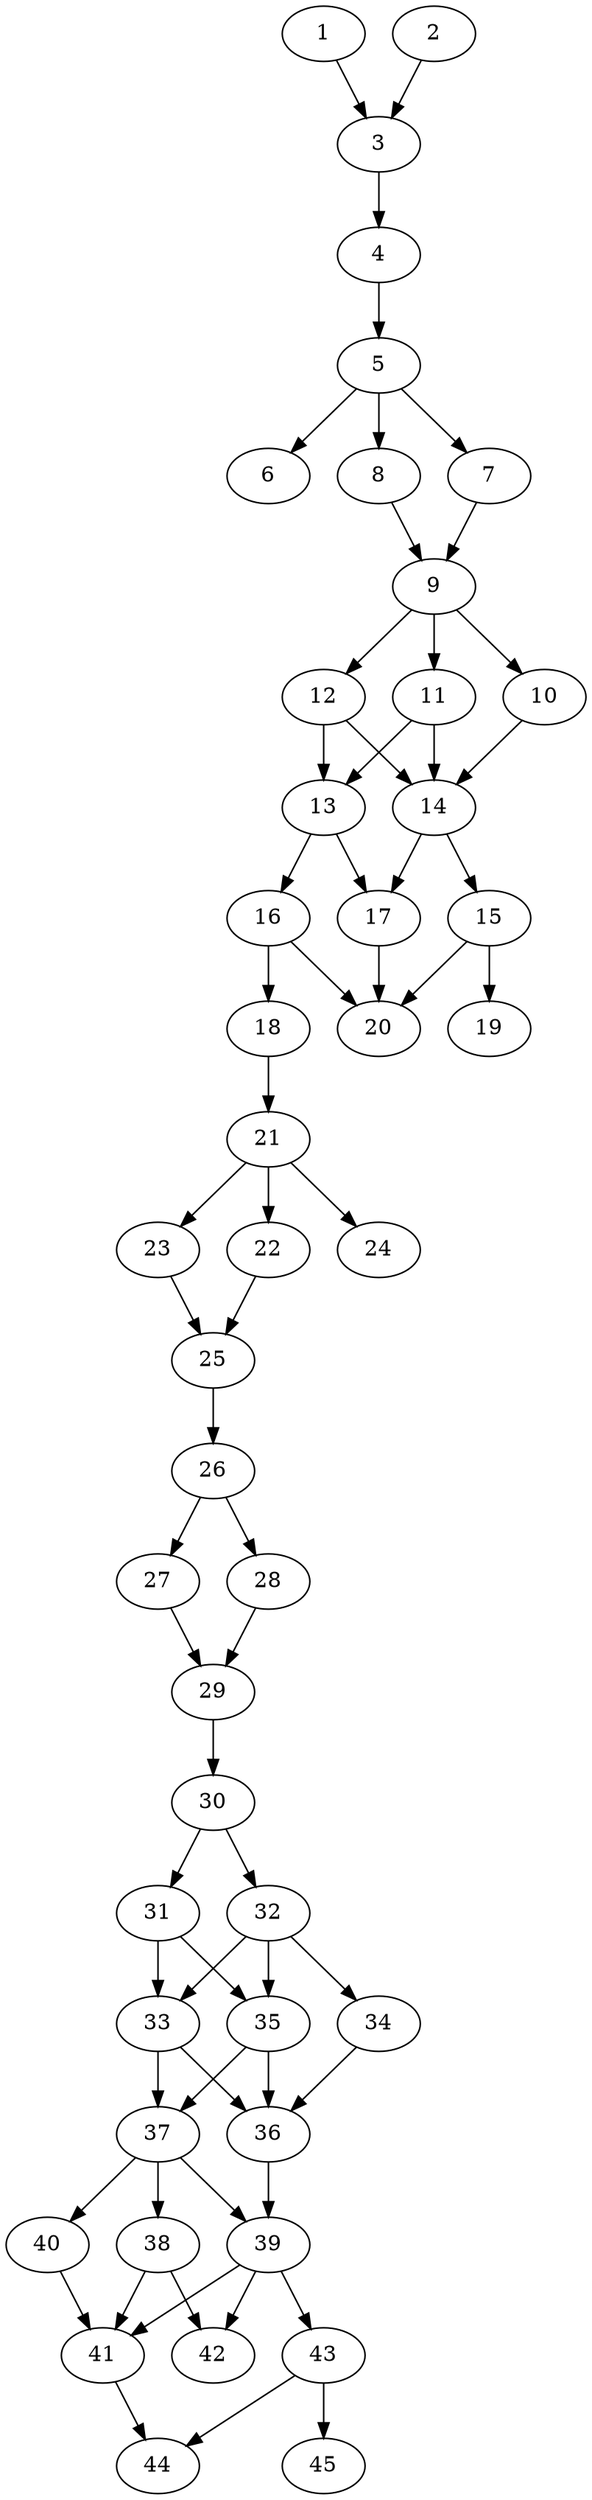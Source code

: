 // DAG automatically generated by daggen at Thu Oct  3 14:07:25 2019
// ./daggen --dot -n 45 --ccr 0.3 --fat 0.3 --regular 0.5 --density 0.7 --mindata 5242880 --maxdata 52428800 
digraph G {
  1 [size="98727253", alpha="0.16", expect_size="29618176"] 
  1 -> 3 [size ="29618176"]
  2 [size="116575573", alpha="0.06", expect_size="34972672"] 
  2 -> 3 [size ="34972672"]
  3 [size="115705173", alpha="0.15", expect_size="34711552"] 
  3 -> 4 [size ="34711552"]
  4 [size="122193920", alpha="0.16", expect_size="36658176"] 
  4 -> 5 [size ="36658176"]
  5 [size="85456213", alpha="0.06", expect_size="25636864"] 
  5 -> 6 [size ="25636864"]
  5 -> 7 [size ="25636864"]
  5 -> 8 [size ="25636864"]
  6 [size="117879467", alpha="0.18", expect_size="35363840"] 
  7 [size="128324267", alpha="0.20", expect_size="38497280"] 
  7 -> 9 [size ="38497280"]
  8 [size="133072213", alpha="0.02", expect_size="39921664"] 
  8 -> 9 [size ="39921664"]
  9 [size="134754987", alpha="0.13", expect_size="40426496"] 
  9 -> 10 [size ="40426496"]
  9 -> 11 [size ="40426496"]
  9 -> 12 [size ="40426496"]
  10 [size="52701867", alpha="0.09", expect_size="15810560"] 
  10 -> 14 [size ="15810560"]
  11 [size="88043520", alpha="0.16", expect_size="26413056"] 
  11 -> 13 [size ="26413056"]
  11 -> 14 [size ="26413056"]
  12 [size="54186667", alpha="0.08", expect_size="16256000"] 
  12 -> 13 [size ="16256000"]
  12 -> 14 [size ="16256000"]
  13 [size="101792427", alpha="0.02", expect_size="30537728"] 
  13 -> 16 [size ="30537728"]
  13 -> 17 [size ="30537728"]
  14 [size="58750293", alpha="0.17", expect_size="17625088"] 
  14 -> 15 [size ="17625088"]
  14 -> 17 [size ="17625088"]
  15 [size="24258560", alpha="0.15", expect_size="7277568"] 
  15 -> 19 [size ="7277568"]
  15 -> 20 [size ="7277568"]
  16 [size="74646187", alpha="0.07", expect_size="22393856"] 
  16 -> 18 [size ="22393856"]
  16 -> 20 [size ="22393856"]
  17 [size="61952000", alpha="0.10", expect_size="18585600"] 
  17 -> 20 [size ="18585600"]
  18 [size="58828800", alpha="0.16", expect_size="17648640"] 
  18 -> 21 [size ="17648640"]
  19 [size="74373120", alpha="0.07", expect_size="22311936"] 
  20 [size="22797653", alpha="0.13", expect_size="6839296"] 
  21 [size="96686080", alpha="0.10", expect_size="29005824"] 
  21 -> 22 [size ="29005824"]
  21 -> 23 [size ="29005824"]
  21 -> 24 [size ="29005824"]
  22 [size="68375893", alpha="0.19", expect_size="20512768"] 
  22 -> 25 [size ="20512768"]
  23 [size="129679360", alpha="0.01", expect_size="38903808"] 
  23 -> 25 [size ="38903808"]
  24 [size="142462293", alpha="0.16", expect_size="42738688"] 
  25 [size="116309333", alpha="0.20", expect_size="34892800"] 
  25 -> 26 [size ="34892800"]
  26 [size="75154773", alpha="0.16", expect_size="22546432"] 
  26 -> 27 [size ="22546432"]
  26 -> 28 [size ="22546432"]
  27 [size="128354987", alpha="0.07", expect_size="38506496"] 
  27 -> 29 [size ="38506496"]
  28 [size="47544320", alpha="0.12", expect_size="14263296"] 
  28 -> 29 [size ="14263296"]
  29 [size="17623040", alpha="0.12", expect_size="5286912"] 
  29 -> 30 [size ="5286912"]
  30 [size="73506133", alpha="0.16", expect_size="22051840"] 
  30 -> 31 [size ="22051840"]
  30 -> 32 [size ="22051840"]
  31 [size="21463040", alpha="0.10", expect_size="6438912"] 
  31 -> 33 [size ="6438912"]
  31 -> 35 [size ="6438912"]
  32 [size="100031147", alpha="0.08", expect_size="30009344"] 
  32 -> 33 [size ="30009344"]
  32 -> 34 [size ="30009344"]
  32 -> 35 [size ="30009344"]
  33 [size="93733547", alpha="0.17", expect_size="28120064"] 
  33 -> 36 [size ="28120064"]
  33 -> 37 [size ="28120064"]
  34 [size="100802560", alpha="0.12", expect_size="30240768"] 
  34 -> 36 [size ="30240768"]
  35 [size="68672853", alpha="0.07", expect_size="20601856"] 
  35 -> 36 [size ="20601856"]
  35 -> 37 [size ="20601856"]
  36 [size="65324373", alpha="0.09", expect_size="19597312"] 
  36 -> 39 [size ="19597312"]
  37 [size="33877333", alpha="0.17", expect_size="10163200"] 
  37 -> 38 [size ="10163200"]
  37 -> 39 [size ="10163200"]
  37 -> 40 [size ="10163200"]
  38 [size="85186560", alpha="0.10", expect_size="25555968"] 
  38 -> 41 [size ="25555968"]
  38 -> 42 [size ="25555968"]
  39 [size="20268373", alpha="0.11", expect_size="6080512"] 
  39 -> 41 [size ="6080512"]
  39 -> 42 [size ="6080512"]
  39 -> 43 [size ="6080512"]
  40 [size="113694720", alpha="0.12", expect_size="34108416"] 
  40 -> 41 [size ="34108416"]
  41 [size="86114987", alpha="0.03", expect_size="25834496"] 
  41 -> 44 [size ="25834496"]
  42 [size="165393067", alpha="0.01", expect_size="49617920"] 
  43 [size="73663147", alpha="0.13", expect_size="22098944"] 
  43 -> 44 [size ="22098944"]
  43 -> 45 [size ="22098944"]
  44 [size="52531200", alpha="0.01", expect_size="15759360"] 
  45 [size="143267840", alpha="0.01", expect_size="42980352"] 
}
